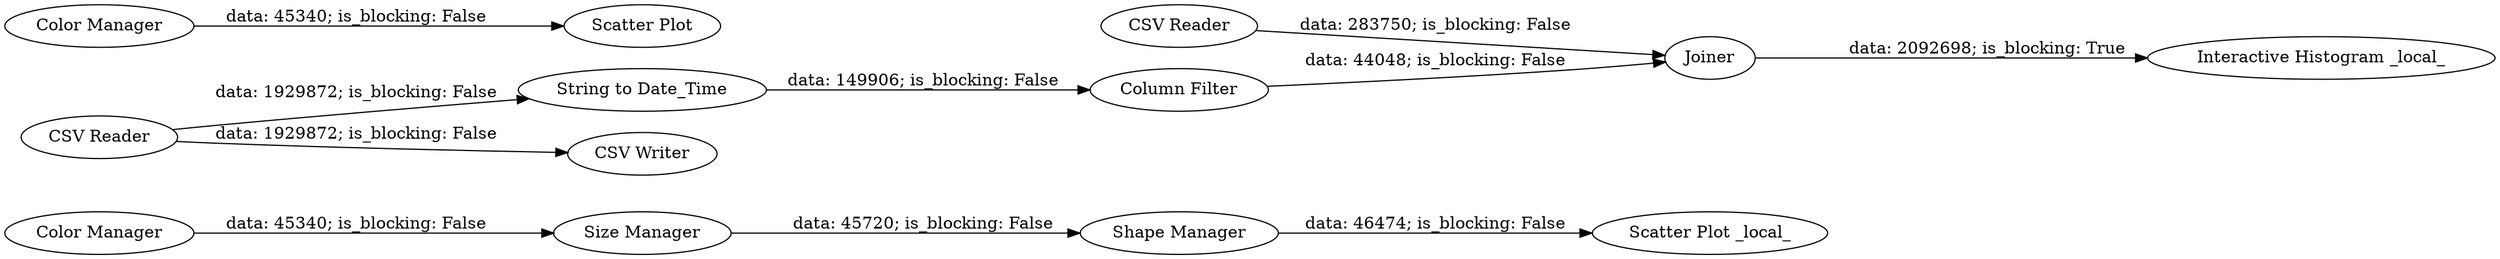 digraph {
	"-4243968056499572262_11" [label="Size Manager"]
	"-3610483957569306439_3" [label="String to Date_Time"]
	"-4243968056499572262_10" [label="Scatter Plot"]
	"-4243968056499572262_9" [label="Color Manager"]
	"-3610483957569306439_19" [label="CSV Reader"]
	"-3610483957569306439_6" [label=Joiner]
	"-3610483957569306439_17" [label="CSV Writer"]
	"-4243968056499572262_7" [label="Interactive Histogram _local_"]
	"-3610483957569306439_4" [label="Column Filter"]
	"-4243968056499572262_14" [label="Color Manager"]
	"-4243968056499572262_15" [label="Shape Manager"]
	"-4243968056499572262_13" [label="Scatter Plot _local_"]
	"-3610483957569306439_18" [label="CSV Reader"]
	"-3610483957569306439_4" -> "-3610483957569306439_6" [label="data: 44048; is_blocking: False"]
	"-3610483957569306439_18" -> "-3610483957569306439_17" [label="data: 1929872; is_blocking: False"]
	"-4243968056499572262_15" -> "-4243968056499572262_13" [label="data: 46474; is_blocking: False"]
	"-4243968056499572262_9" -> "-4243968056499572262_10" [label="data: 45340; is_blocking: False"]
	"-4243968056499572262_14" -> "-4243968056499572262_11" [label="data: 45340; is_blocking: False"]
	"-4243968056499572262_11" -> "-4243968056499572262_15" [label="data: 45720; is_blocking: False"]
	"-3610483957569306439_6" -> "-4243968056499572262_7" [label="data: 2092698; is_blocking: True"]
	"-3610483957569306439_3" -> "-3610483957569306439_4" [label="data: 149906; is_blocking: False"]
	"-3610483957569306439_18" -> "-3610483957569306439_3" [label="data: 1929872; is_blocking: False"]
	"-3610483957569306439_19" -> "-3610483957569306439_6" [label="data: 283750; is_blocking: False"]
	rankdir=LR
}
